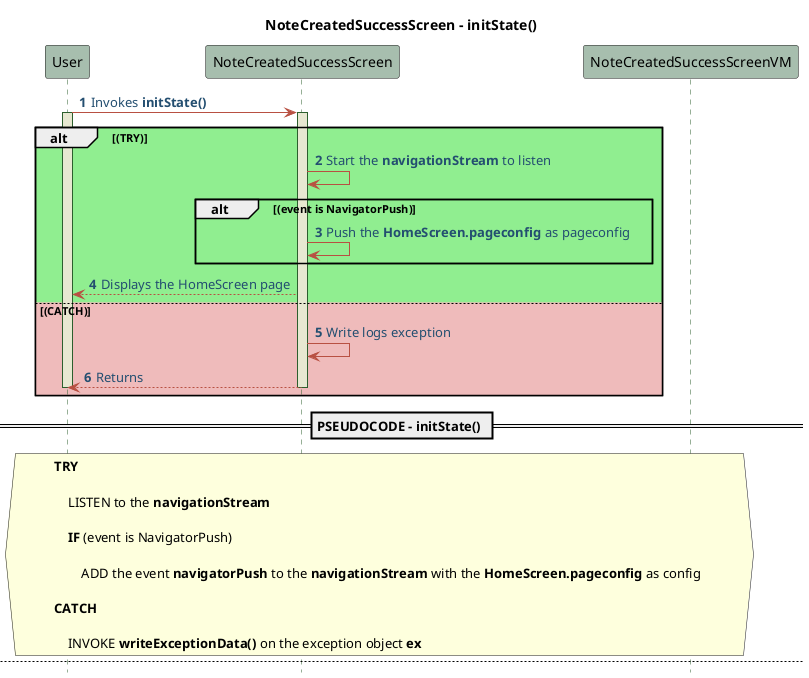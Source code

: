 @startuml NoteCreatedSuccessScreen - Sequence - Pseudo 
!define POSITIVERESPONSE 90EE90

!define NEGATIVEERESPONSE EFBBBB

!define NUETRALRESPONSE F2DC79

skinparam sequence{
    ParticipantBackgroundColor #A7BEAE

    LifeLineBackgroundColor #E7E8D1

    LifeLineBorderColor #2C5F2D

    ActorBackgroundColor #FC766AFF

    ActorBorderColor #FC766AFF

    ArrowColor #B85042

    ArrowFontColor #234E70

}

title NoteCreatedSuccessScreen - initState() 
autonumber 1
hide footbox 
User -> NoteCreatedSuccessScreen : Invokes **initState()** 
activate User 
activate NoteCreatedSuccessScreen 
alt #POSITIVERESPONSE (TRY)
NoteCreatedSuccessScreen -> NoteCreatedSuccessScreen : Start the **navigationStream** to listen
    alt #POSITIVERESPONSE (event is NavigatorPush)
        NoteCreatedSuccessScreen -> NoteCreatedSuccessScreen : Push the **HomeScreen.pageconfig** as pageconfig
    end
    NoteCreatedSuccessScreen --> User : Displays the HomeScreen page 
else #NEGATIVEERESPONSE (CATCH)
NoteCreatedSuccessScreen -> NoteCreatedSuccessScreen : Write logs exception 
NoteCreatedSuccessScreen --> User : Returns 
deactivate User 
deactivate NoteCreatedSuccessScreen 
end 

==PSEUDOCODE - initState() == 
hnote across 
**TRY**

    LISTEN to the **navigationStream**

    **IF** (event is NavigatorPush)

        ADD the event **navigatorPush** to the **navigationStream** with the **HomeScreen.pageconfig** as config 

**CATCH**

    INVOKE **writeExceptionData()** on the exception object **ex**
end hnote 

newpage NoteCreatedSuccessScreen - "Go back" button.clicked
autonumber 1
hide footbox 
User -> NoteCreatedSuccessScreen : "Go back" button.clicked
activate User 
activate NoteCreatedSuccessScreen 
NoteCreatedSuccessScreen -> NoteCreatedSuccessScreenVM : Invokes **navigateToHomeScreen()**
activate NoteCreatedSuccessScreenVM
NoteCreatedSuccessScreenVM --> NoteCreatedSuccessScreen : Returns 
deactivate NoteCreatedSuccessScreenVM 
NoteCreatedSuccessScreen --> User : Returns 
deactivate User 
deactivate NoteCreatedSuccessScreen 

==PSEUDOCODE - "Go back" button.clicked==
hnote across 
    CLICKS **Go back** button

    INVOKE **navigateToHomeScreen()**
end hnote 

newpage NoteCreatedSuccessScreen - dispose() 
autonumber 1
hide footbox 
User -> NoteCreatedSuccessScreen : Invokes **dispose()** 
activate User 
activate NoteCreatedSuccessScreen 
NoteCreatedSuccessScreen -> NoteCreatedSuccessScreen : Dispose the instance of **NoteCreatedSuccessScreenVM**
NoteCreatedSuccessScreen --> User : Returns 
deactivate User 
deactivate NoteCreatedSuccessScreen 

==PSEUDOCODE - dispose() == 
hnote across 
    DISPOSE the instance of **NoteCreatedSuccessScreenVM**
end hnote 